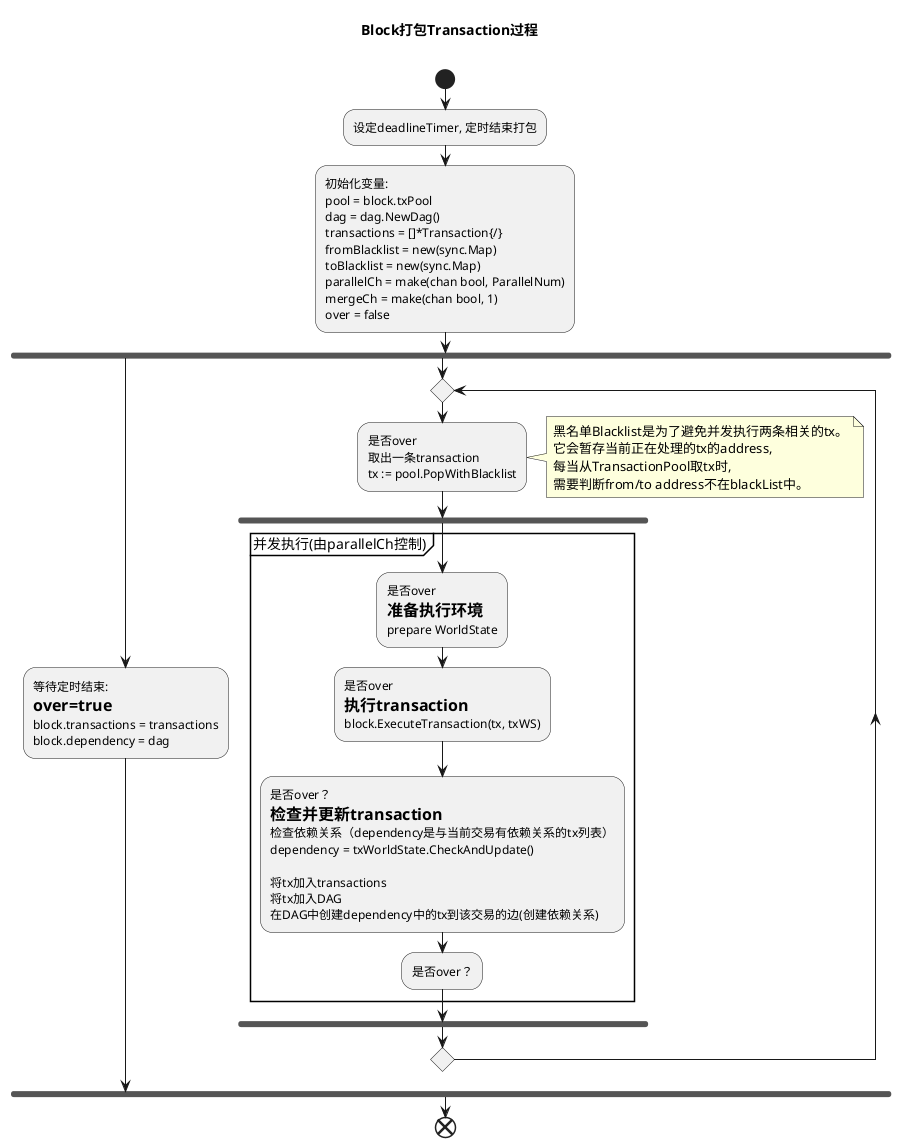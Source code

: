 
@startuml
title: Block打包Transaction过程\n

start;
:设定deadlineTimer, 定时结束打包;

:初始化变量:
pool = block.txPool
dag = dag.NewDag()
transactions = []*Transaction{/}
fromBlacklist = new(sync.Map)
toBlacklist = new(sync.Map)
parallelCh = make(chan bool, ParallelNum)
mergeCh = make(chan bool, 1)
over = false;

fork
    :等待定时结束:
    =over=true
    block.transactions = transactions
    block.dependency = dag;

fork again
    repeat
        :是否over
        取出一条transaction
        tx := pool.PopWithBlacklist;
            note right
            黑名单Blacklist是为了避免并发执行两条相关的tx。
            它会暂存当前正在处理的tx的address,
            每当从TransactionPool取tx时,
            需要判断from/to address不在blackList中。
            end note

        fork
        partition 并发执行(由parallelCh控制) {
            :是否over
            =准备执行环境
            prepare WorldState;

            :是否over
            =执行transaction
            block.ExecuteTransaction(tx, txWS);

            :是否over？
            =检查并更新transaction
            检查依赖关系（dependency是与当前交易有依赖关系的tx列表）
			         dependency = txWorldState.CheckAndUpdate()

            将tx加入transactions
            将tx加入DAG
            在DAG中创建dependency中的tx到该交易的边(创建依赖关系);

            :是否over？;

        }
        fork end
    repeat while()

    detach

fork end
end

@enduml
